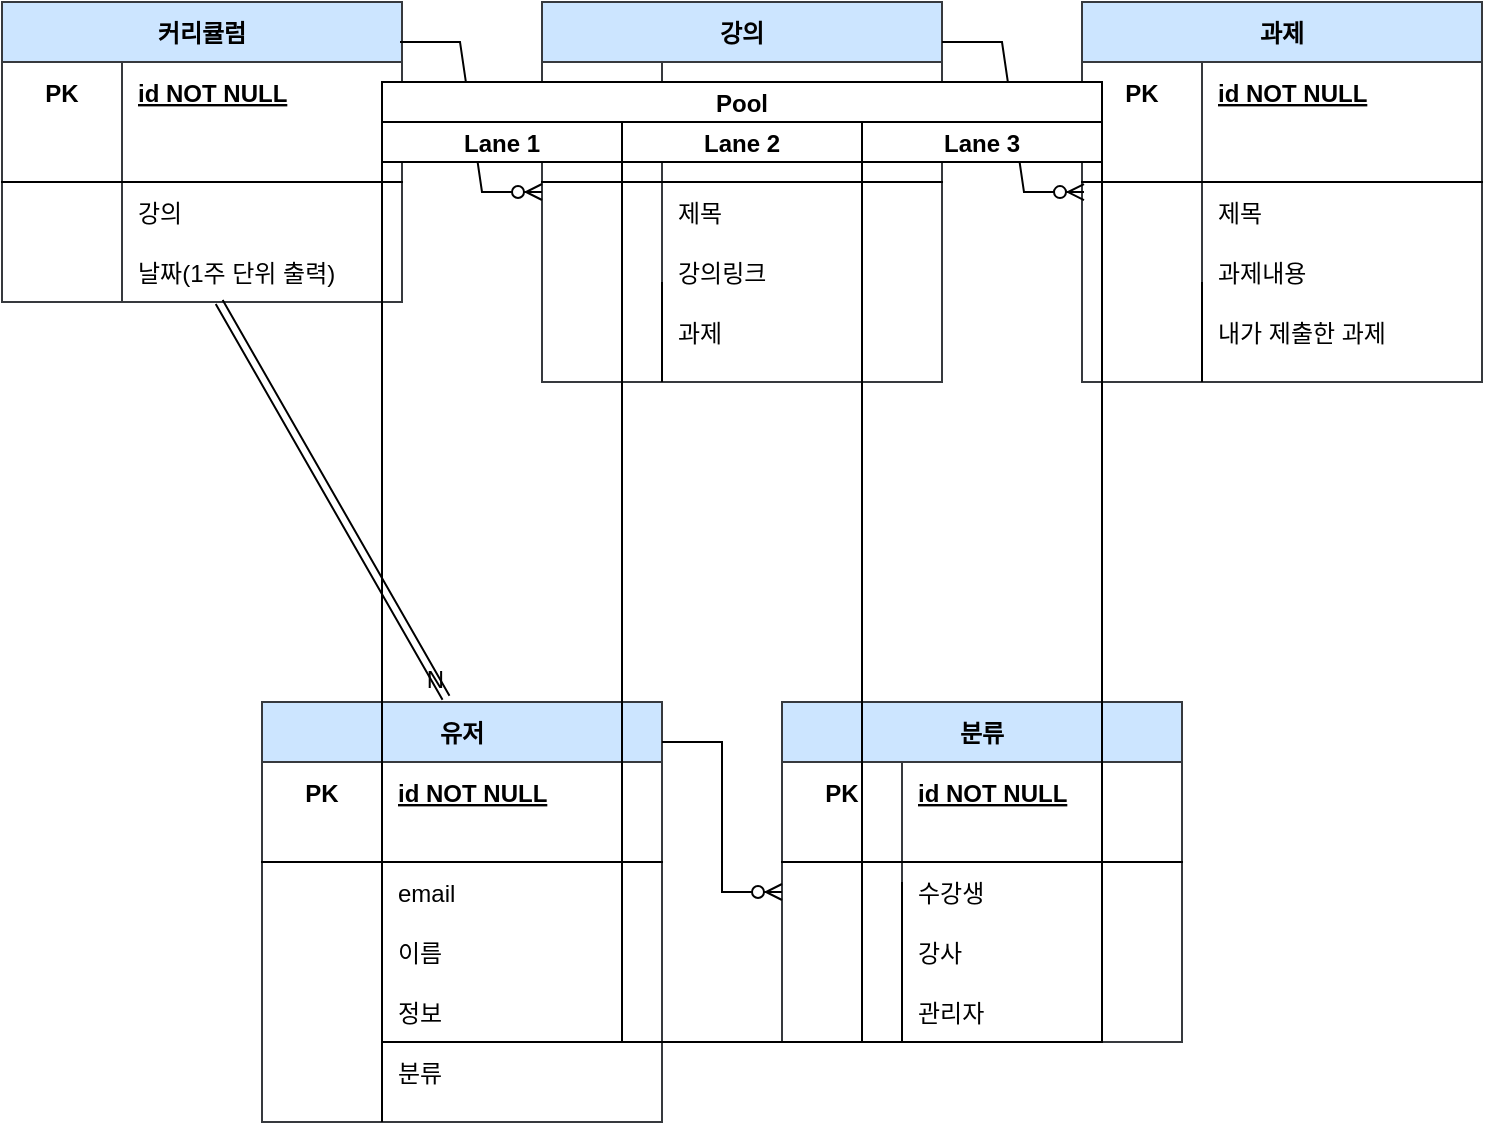 <mxfile version="20.2.6" type="device"><diagram id="R2lEEEUBdFMjLlhIrx00" name="Page-1"><mxGraphModel dx="1422" dy="1862" grid="1" gridSize="10" guides="1" tooltips="1" connect="1" arrows="1" fold="1" page="1" pageScale="1" pageWidth="850" pageHeight="1100" math="0" shadow="0" extFonts="Permanent Marker^https://fonts.googleapis.com/css?family=Permanent+Marker"><root><mxCell id="0"/><mxCell id="1" parent="0"/><mxCell id="VFzXmLMGfIreEbNIPnT_-54" value="커리큘럼" style="shape=table;startSize=30;container=1;collapsible=1;childLayout=tableLayout;fixedRows=1;rowLines=0;fontStyle=1;align=center;resizeLast=1;fillColor=#cce5ff;strokeColor=#36393d;" vertex="1" parent="1"><mxGeometry x="50" y="-850" width="200" height="150" as="geometry"/></mxCell><mxCell id="VFzXmLMGfIreEbNIPnT_-55" value="" style="shape=tableRow;horizontal=0;startSize=0;swimlaneHead=0;swimlaneBody=0;fillColor=none;collapsible=0;dropTarget=0;points=[[0,0.5],[1,0.5]];portConstraint=eastwest;top=0;left=0;right=0;bottom=0;" vertex="1" parent="VFzXmLMGfIreEbNIPnT_-54"><mxGeometry y="30" width="200" height="30" as="geometry"/></mxCell><mxCell id="VFzXmLMGfIreEbNIPnT_-56" value="PK" style="shape=partialRectangle;connectable=0;fillColor=none;top=0;left=0;bottom=0;right=0;fontStyle=1;overflow=hidden;" vertex="1" parent="VFzXmLMGfIreEbNIPnT_-55"><mxGeometry width="60" height="30" as="geometry"><mxRectangle width="60" height="30" as="alternateBounds"/></mxGeometry></mxCell><mxCell id="VFzXmLMGfIreEbNIPnT_-57" value="id NOT NULL" style="shape=partialRectangle;connectable=0;fillColor=none;top=0;left=0;bottom=0;right=0;align=left;spacingLeft=6;fontStyle=5;overflow=hidden;" vertex="1" parent="VFzXmLMGfIreEbNIPnT_-55"><mxGeometry x="60" width="140" height="30" as="geometry"><mxRectangle width="140" height="30" as="alternateBounds"/></mxGeometry></mxCell><mxCell id="VFzXmLMGfIreEbNIPnT_-58" value="" style="shape=tableRow;horizontal=0;startSize=0;swimlaneHead=0;swimlaneBody=0;fillColor=none;collapsible=0;dropTarget=0;points=[[0,0.5],[1,0.5]];portConstraint=eastwest;top=0;left=0;right=0;bottom=1;" vertex="1" parent="VFzXmLMGfIreEbNIPnT_-54"><mxGeometry y="60" width="200" height="30" as="geometry"/></mxCell><mxCell id="VFzXmLMGfIreEbNIPnT_-59" value="" style="shape=partialRectangle;connectable=0;fillColor=none;top=0;left=0;bottom=0;right=0;fontStyle=1;overflow=hidden;" vertex="1" parent="VFzXmLMGfIreEbNIPnT_-58"><mxGeometry width="60" height="30" as="geometry"><mxRectangle width="60" height="30" as="alternateBounds"/></mxGeometry></mxCell><mxCell id="VFzXmLMGfIreEbNIPnT_-60" value="" style="shape=partialRectangle;connectable=0;fillColor=none;top=0;left=0;bottom=0;right=0;align=left;spacingLeft=6;fontStyle=5;overflow=hidden;" vertex="1" parent="VFzXmLMGfIreEbNIPnT_-58"><mxGeometry x="60" width="140" height="30" as="geometry"><mxRectangle width="140" height="30" as="alternateBounds"/></mxGeometry></mxCell><mxCell id="VFzXmLMGfIreEbNIPnT_-61" value="" style="shape=tableRow;horizontal=0;startSize=0;swimlaneHead=0;swimlaneBody=0;fillColor=none;collapsible=0;dropTarget=0;points=[[0,0.5],[1,0.5]];portConstraint=eastwest;top=0;left=0;right=0;bottom=0;" vertex="1" parent="VFzXmLMGfIreEbNIPnT_-54"><mxGeometry y="90" width="200" height="30" as="geometry"/></mxCell><mxCell id="VFzXmLMGfIreEbNIPnT_-62" value="" style="shape=partialRectangle;connectable=0;fillColor=none;top=0;left=0;bottom=0;right=0;editable=1;overflow=hidden;" vertex="1" parent="VFzXmLMGfIreEbNIPnT_-61"><mxGeometry width="60" height="30" as="geometry"><mxRectangle width="60" height="30" as="alternateBounds"/></mxGeometry></mxCell><mxCell id="VFzXmLMGfIreEbNIPnT_-63" value="강의" style="shape=partialRectangle;connectable=0;fillColor=none;top=0;left=0;bottom=0;right=0;align=left;spacingLeft=6;overflow=hidden;" vertex="1" parent="VFzXmLMGfIreEbNIPnT_-61"><mxGeometry x="60" width="140" height="30" as="geometry"><mxRectangle width="140" height="30" as="alternateBounds"/></mxGeometry></mxCell><mxCell id="VFzXmLMGfIreEbNIPnT_-64" value="" style="shape=tableRow;horizontal=0;startSize=0;swimlaneHead=0;swimlaneBody=0;fillColor=none;collapsible=0;dropTarget=0;points=[[0,0.5],[1,0.5]];portConstraint=eastwest;top=0;left=0;right=0;bottom=0;" vertex="1" parent="VFzXmLMGfIreEbNIPnT_-54"><mxGeometry y="120" width="200" height="30" as="geometry"/></mxCell><mxCell id="VFzXmLMGfIreEbNIPnT_-65" value="" style="shape=partialRectangle;connectable=0;fillColor=none;top=0;left=0;bottom=0;right=0;editable=1;overflow=hidden;" vertex="1" parent="VFzXmLMGfIreEbNIPnT_-64"><mxGeometry width="60" height="30" as="geometry"><mxRectangle width="60" height="30" as="alternateBounds"/></mxGeometry></mxCell><mxCell id="VFzXmLMGfIreEbNIPnT_-66" value="" style="shape=partialRectangle;connectable=0;fillColor=none;top=0;left=0;bottom=0;right=0;align=left;spacingLeft=6;overflow=hidden;" vertex="1" parent="VFzXmLMGfIreEbNIPnT_-64"><mxGeometry x="60" width="140" height="30" as="geometry"><mxRectangle width="140" height="30" as="alternateBounds"/></mxGeometry></mxCell><mxCell id="VFzXmLMGfIreEbNIPnT_-67" value="날짜(1주 단위 출력)" style="shape=partialRectangle;connectable=0;fillColor=none;top=0;left=0;bottom=0;right=0;align=left;spacingLeft=6;overflow=hidden;" vertex="1" parent="1"><mxGeometry x="110" y="-730" width="120" height="30" as="geometry"><mxRectangle width="120" height="30" as="alternateBounds"/></mxGeometry></mxCell><mxCell id="VFzXmLMGfIreEbNIPnT_-68" value="강의" style="shape=table;startSize=30;container=1;collapsible=1;childLayout=tableLayout;fixedRows=1;rowLines=0;fontStyle=1;align=center;resizeLast=1;fillColor=#cce5ff;strokeColor=#36393d;" vertex="1" parent="1"><mxGeometry x="320" y="-850" width="200" height="190" as="geometry"/></mxCell><mxCell id="VFzXmLMGfIreEbNIPnT_-69" value="" style="shape=tableRow;horizontal=0;startSize=0;swimlaneHead=0;swimlaneBody=0;fillColor=none;collapsible=0;dropTarget=0;points=[[0,0.5],[1,0.5]];portConstraint=eastwest;top=0;left=0;right=0;bottom=0;" vertex="1" parent="VFzXmLMGfIreEbNIPnT_-68"><mxGeometry y="30" width="200" height="30" as="geometry"/></mxCell><mxCell id="VFzXmLMGfIreEbNIPnT_-70" value="PK" style="shape=partialRectangle;connectable=0;fillColor=none;top=0;left=0;bottom=0;right=0;fontStyle=1;overflow=hidden;" vertex="1" parent="VFzXmLMGfIreEbNIPnT_-69"><mxGeometry width="60" height="30" as="geometry"><mxRectangle width="60" height="30" as="alternateBounds"/></mxGeometry></mxCell><mxCell id="VFzXmLMGfIreEbNIPnT_-71" value="id NOT NULL" style="shape=partialRectangle;connectable=0;fillColor=none;top=0;left=0;bottom=0;right=0;align=left;spacingLeft=6;fontStyle=5;overflow=hidden;" vertex="1" parent="VFzXmLMGfIreEbNIPnT_-69"><mxGeometry x="60" width="140" height="30" as="geometry"><mxRectangle width="140" height="30" as="alternateBounds"/></mxGeometry></mxCell><mxCell id="VFzXmLMGfIreEbNIPnT_-72" value="" style="shape=tableRow;horizontal=0;startSize=0;swimlaneHead=0;swimlaneBody=0;fillColor=none;collapsible=0;dropTarget=0;points=[[0,0.5],[1,0.5]];portConstraint=eastwest;top=0;left=0;right=0;bottom=1;" vertex="1" parent="VFzXmLMGfIreEbNIPnT_-68"><mxGeometry y="60" width="200" height="30" as="geometry"/></mxCell><mxCell id="VFzXmLMGfIreEbNIPnT_-73" value="" style="shape=partialRectangle;connectable=0;fillColor=none;top=0;left=0;bottom=0;right=0;fontStyle=1;overflow=hidden;" vertex="1" parent="VFzXmLMGfIreEbNIPnT_-72"><mxGeometry width="60" height="30" as="geometry"><mxRectangle width="60" height="30" as="alternateBounds"/></mxGeometry></mxCell><mxCell id="VFzXmLMGfIreEbNIPnT_-74" value="" style="shape=partialRectangle;connectable=0;fillColor=none;top=0;left=0;bottom=0;right=0;align=left;spacingLeft=6;fontStyle=5;overflow=hidden;" vertex="1" parent="VFzXmLMGfIreEbNIPnT_-72"><mxGeometry x="60" width="140" height="30" as="geometry"><mxRectangle width="140" height="30" as="alternateBounds"/></mxGeometry></mxCell><mxCell id="VFzXmLMGfIreEbNIPnT_-75" value="" style="shape=tableRow;horizontal=0;startSize=0;swimlaneHead=0;swimlaneBody=0;fillColor=none;collapsible=0;dropTarget=0;points=[[0,0.5],[1,0.5]];portConstraint=eastwest;top=0;left=0;right=0;bottom=0;" vertex="1" parent="VFzXmLMGfIreEbNIPnT_-68"><mxGeometry y="90" width="200" height="30" as="geometry"/></mxCell><mxCell id="VFzXmLMGfIreEbNIPnT_-76" value="" style="shape=partialRectangle;connectable=0;fillColor=none;top=0;left=0;bottom=0;right=0;editable=1;overflow=hidden;" vertex="1" parent="VFzXmLMGfIreEbNIPnT_-75"><mxGeometry width="60" height="30" as="geometry"><mxRectangle width="60" height="30" as="alternateBounds"/></mxGeometry></mxCell><mxCell id="VFzXmLMGfIreEbNIPnT_-77" value="제목" style="shape=partialRectangle;connectable=0;fillColor=none;top=0;left=0;bottom=0;right=0;align=left;spacingLeft=6;overflow=hidden;" vertex="1" parent="VFzXmLMGfIreEbNIPnT_-75"><mxGeometry x="60" width="140" height="30" as="geometry"><mxRectangle width="140" height="30" as="alternateBounds"/></mxGeometry></mxCell><mxCell id="VFzXmLMGfIreEbNIPnT_-78" value="" style="shape=tableRow;horizontal=0;startSize=0;swimlaneHead=0;swimlaneBody=0;fillColor=none;collapsible=0;dropTarget=0;points=[[0,0.5],[1,0.5]];portConstraint=eastwest;top=0;left=0;right=0;bottom=0;" vertex="1" parent="VFzXmLMGfIreEbNIPnT_-68"><mxGeometry y="120" width="200" height="30" as="geometry"/></mxCell><mxCell id="VFzXmLMGfIreEbNIPnT_-79" value="" style="shape=partialRectangle;connectable=0;fillColor=none;top=0;left=0;bottom=0;right=0;editable=1;overflow=hidden;" vertex="1" parent="VFzXmLMGfIreEbNIPnT_-78"><mxGeometry width="60" height="30" as="geometry"><mxRectangle width="60" height="30" as="alternateBounds"/></mxGeometry></mxCell><mxCell id="VFzXmLMGfIreEbNIPnT_-80" value="강의링크" style="shape=partialRectangle;connectable=0;fillColor=none;top=0;left=0;bottom=0;right=0;align=left;spacingLeft=6;overflow=hidden;" vertex="1" parent="VFzXmLMGfIreEbNIPnT_-78"><mxGeometry x="60" width="140" height="30" as="geometry"><mxRectangle width="140" height="30" as="alternateBounds"/></mxGeometry></mxCell><mxCell id="VFzXmLMGfIreEbNIPnT_-95" value="과제" style="shape=partialRectangle;connectable=0;fillColor=none;top=0;left=0;bottom=0;right=0;align=left;spacingLeft=6;overflow=hidden;" vertex="1" parent="1"><mxGeometry x="380" y="-700" width="140" height="30" as="geometry"><mxRectangle width="140" height="30" as="alternateBounds"/></mxGeometry></mxCell><mxCell id="VFzXmLMGfIreEbNIPnT_-96" value="" style="endArrow=none;html=1;rounded=0;" edge="1" parent="1"><mxGeometry relative="1" as="geometry"><mxPoint x="380" y="-660" as="sourcePoint"/><mxPoint x="380" y="-710" as="targetPoint"/><Array as="points"><mxPoint x="380" y="-680"/></Array></mxGeometry></mxCell><mxCell id="VFzXmLMGfIreEbNIPnT_-114" value="과제" style="shape=table;startSize=30;container=1;collapsible=1;childLayout=tableLayout;fixedRows=1;rowLines=0;fontStyle=1;align=center;resizeLast=1;fillColor=#cce5ff;strokeColor=#36393d;" vertex="1" parent="1"><mxGeometry x="590" y="-850" width="200" height="190" as="geometry"/></mxCell><mxCell id="VFzXmLMGfIreEbNIPnT_-115" value="" style="shape=tableRow;horizontal=0;startSize=0;swimlaneHead=0;swimlaneBody=0;fillColor=none;collapsible=0;dropTarget=0;points=[[0,0.5],[1,0.5]];portConstraint=eastwest;top=0;left=0;right=0;bottom=0;" vertex="1" parent="VFzXmLMGfIreEbNIPnT_-114"><mxGeometry y="30" width="200" height="30" as="geometry"/></mxCell><mxCell id="VFzXmLMGfIreEbNIPnT_-116" value="PK" style="shape=partialRectangle;connectable=0;fillColor=none;top=0;left=0;bottom=0;right=0;fontStyle=1;overflow=hidden;" vertex="1" parent="VFzXmLMGfIreEbNIPnT_-115"><mxGeometry width="60" height="30" as="geometry"><mxRectangle width="60" height="30" as="alternateBounds"/></mxGeometry></mxCell><mxCell id="VFzXmLMGfIreEbNIPnT_-117" value="id NOT NULL" style="shape=partialRectangle;connectable=0;fillColor=none;top=0;left=0;bottom=0;right=0;align=left;spacingLeft=6;fontStyle=5;overflow=hidden;" vertex="1" parent="VFzXmLMGfIreEbNIPnT_-115"><mxGeometry x="60" width="140" height="30" as="geometry"><mxRectangle width="140" height="30" as="alternateBounds"/></mxGeometry></mxCell><mxCell id="VFzXmLMGfIreEbNIPnT_-118" value="" style="shape=tableRow;horizontal=0;startSize=0;swimlaneHead=0;swimlaneBody=0;fillColor=none;collapsible=0;dropTarget=0;points=[[0,0.5],[1,0.5]];portConstraint=eastwest;top=0;left=0;right=0;bottom=1;" vertex="1" parent="VFzXmLMGfIreEbNIPnT_-114"><mxGeometry y="60" width="200" height="30" as="geometry"/></mxCell><mxCell id="VFzXmLMGfIreEbNIPnT_-119" value="" style="shape=partialRectangle;connectable=0;fillColor=none;top=0;left=0;bottom=0;right=0;fontStyle=1;overflow=hidden;" vertex="1" parent="VFzXmLMGfIreEbNIPnT_-118"><mxGeometry width="60" height="30" as="geometry"><mxRectangle width="60" height="30" as="alternateBounds"/></mxGeometry></mxCell><mxCell id="VFzXmLMGfIreEbNIPnT_-120" value="" style="shape=partialRectangle;connectable=0;fillColor=none;top=0;left=0;bottom=0;right=0;align=left;spacingLeft=6;fontStyle=5;overflow=hidden;" vertex="1" parent="VFzXmLMGfIreEbNIPnT_-118"><mxGeometry x="60" width="140" height="30" as="geometry"><mxRectangle width="140" height="30" as="alternateBounds"/></mxGeometry></mxCell><mxCell id="VFzXmLMGfIreEbNIPnT_-121" value="" style="shape=tableRow;horizontal=0;startSize=0;swimlaneHead=0;swimlaneBody=0;fillColor=none;collapsible=0;dropTarget=0;points=[[0,0.5],[1,0.5]];portConstraint=eastwest;top=0;left=0;right=0;bottom=0;" vertex="1" parent="VFzXmLMGfIreEbNIPnT_-114"><mxGeometry y="90" width="200" height="30" as="geometry"/></mxCell><mxCell id="VFzXmLMGfIreEbNIPnT_-122" value="" style="shape=partialRectangle;connectable=0;fillColor=none;top=0;left=0;bottom=0;right=0;editable=1;overflow=hidden;" vertex="1" parent="VFzXmLMGfIreEbNIPnT_-121"><mxGeometry width="60" height="30" as="geometry"><mxRectangle width="60" height="30" as="alternateBounds"/></mxGeometry></mxCell><mxCell id="VFzXmLMGfIreEbNIPnT_-123" value="제목" style="shape=partialRectangle;connectable=0;fillColor=none;top=0;left=0;bottom=0;right=0;align=left;spacingLeft=6;overflow=hidden;" vertex="1" parent="VFzXmLMGfIreEbNIPnT_-121"><mxGeometry x="60" width="140" height="30" as="geometry"><mxRectangle width="140" height="30" as="alternateBounds"/></mxGeometry></mxCell><mxCell id="VFzXmLMGfIreEbNIPnT_-124" value="" style="shape=tableRow;horizontal=0;startSize=0;swimlaneHead=0;swimlaneBody=0;fillColor=none;collapsible=0;dropTarget=0;points=[[0,0.5],[1,0.5]];portConstraint=eastwest;top=0;left=0;right=0;bottom=0;" vertex="1" parent="VFzXmLMGfIreEbNIPnT_-114"><mxGeometry y="120" width="200" height="30" as="geometry"/></mxCell><mxCell id="VFzXmLMGfIreEbNIPnT_-125" value="" style="shape=partialRectangle;connectable=0;fillColor=none;top=0;left=0;bottom=0;right=0;editable=1;overflow=hidden;" vertex="1" parent="VFzXmLMGfIreEbNIPnT_-124"><mxGeometry width="60" height="30" as="geometry"><mxRectangle width="60" height="30" as="alternateBounds"/></mxGeometry></mxCell><mxCell id="VFzXmLMGfIreEbNIPnT_-126" value="과제내용" style="shape=partialRectangle;connectable=0;fillColor=none;top=0;left=0;bottom=0;right=0;align=left;spacingLeft=6;overflow=hidden;" vertex="1" parent="VFzXmLMGfIreEbNIPnT_-124"><mxGeometry x="60" width="140" height="30" as="geometry"><mxRectangle width="140" height="30" as="alternateBounds"/></mxGeometry></mxCell><mxCell id="VFzXmLMGfIreEbNIPnT_-127" value="" style="endArrow=none;html=1;rounded=0;" edge="1" parent="1"><mxGeometry relative="1" as="geometry"><mxPoint x="650" y="-660" as="sourcePoint"/><mxPoint x="650" y="-710" as="targetPoint"/><Array as="points"><mxPoint x="650" y="-680"/></Array></mxGeometry></mxCell><mxCell id="VFzXmLMGfIreEbNIPnT_-129" value="내가 제출한 과제" style="shape=partialRectangle;connectable=0;fillColor=none;top=0;left=0;bottom=0;right=0;align=left;spacingLeft=6;overflow=hidden;" vertex="1" parent="1"><mxGeometry x="650" y="-700" width="140" height="30" as="geometry"><mxRectangle width="140" height="30" as="alternateBounds"/></mxGeometry></mxCell><mxCell id="VFzXmLMGfIreEbNIPnT_-131" value="유저" style="shape=table;startSize=30;container=1;collapsible=1;childLayout=tableLayout;fixedRows=1;rowLines=0;fontStyle=1;align=center;resizeLast=1;fillColor=#cce5ff;strokeColor=#36393d;" vertex="1" parent="1"><mxGeometry x="180" y="-500" width="200" height="210" as="geometry"/></mxCell><mxCell id="VFzXmLMGfIreEbNIPnT_-132" value="" style="shape=tableRow;horizontal=0;startSize=0;swimlaneHead=0;swimlaneBody=0;fillColor=none;collapsible=0;dropTarget=0;points=[[0,0.5],[1,0.5]];portConstraint=eastwest;top=0;left=0;right=0;bottom=0;" vertex="1" parent="VFzXmLMGfIreEbNIPnT_-131"><mxGeometry y="30" width="200" height="30" as="geometry"/></mxCell><mxCell id="VFzXmLMGfIreEbNIPnT_-133" value="PK" style="shape=partialRectangle;connectable=0;fillColor=none;top=0;left=0;bottom=0;right=0;fontStyle=1;overflow=hidden;" vertex="1" parent="VFzXmLMGfIreEbNIPnT_-132"><mxGeometry width="60" height="30" as="geometry"><mxRectangle width="60" height="30" as="alternateBounds"/></mxGeometry></mxCell><mxCell id="VFzXmLMGfIreEbNIPnT_-134" value="id NOT NULL" style="shape=partialRectangle;connectable=0;fillColor=none;top=0;left=0;bottom=0;right=0;align=left;spacingLeft=6;fontStyle=5;overflow=hidden;" vertex="1" parent="VFzXmLMGfIreEbNIPnT_-132"><mxGeometry x="60" width="140" height="30" as="geometry"><mxRectangle width="140" height="30" as="alternateBounds"/></mxGeometry></mxCell><mxCell id="VFzXmLMGfIreEbNIPnT_-135" value="" style="shape=tableRow;horizontal=0;startSize=0;swimlaneHead=0;swimlaneBody=0;fillColor=none;collapsible=0;dropTarget=0;points=[[0,0.5],[1,0.5]];portConstraint=eastwest;top=0;left=0;right=0;bottom=1;" vertex="1" parent="VFzXmLMGfIreEbNIPnT_-131"><mxGeometry y="60" width="200" height="20" as="geometry"/></mxCell><mxCell id="VFzXmLMGfIreEbNIPnT_-136" value="" style="shape=partialRectangle;connectable=0;fillColor=none;top=0;left=0;bottom=0;right=0;fontStyle=1;overflow=hidden;" vertex="1" parent="VFzXmLMGfIreEbNIPnT_-135"><mxGeometry width="60" height="20" as="geometry"><mxRectangle width="60" height="20" as="alternateBounds"/></mxGeometry></mxCell><mxCell id="VFzXmLMGfIreEbNIPnT_-137" value="" style="shape=partialRectangle;connectable=0;fillColor=none;top=0;left=0;bottom=0;right=0;align=left;spacingLeft=6;fontStyle=5;overflow=hidden;" vertex="1" parent="VFzXmLMGfIreEbNIPnT_-135"><mxGeometry x="60" width="140" height="20" as="geometry"><mxRectangle width="140" height="20" as="alternateBounds"/></mxGeometry></mxCell><mxCell id="VFzXmLMGfIreEbNIPnT_-138" value="" style="shape=tableRow;horizontal=0;startSize=0;swimlaneHead=0;swimlaneBody=0;fillColor=none;collapsible=0;dropTarget=0;points=[[0,0.5],[1,0.5]];portConstraint=eastwest;top=0;left=0;right=0;bottom=0;" vertex="1" parent="VFzXmLMGfIreEbNIPnT_-131"><mxGeometry y="80" width="200" height="30" as="geometry"/></mxCell><mxCell id="VFzXmLMGfIreEbNIPnT_-139" value="" style="shape=partialRectangle;connectable=0;fillColor=none;top=0;left=0;bottom=0;right=0;editable=1;overflow=hidden;" vertex="1" parent="VFzXmLMGfIreEbNIPnT_-138"><mxGeometry width="60" height="30" as="geometry"><mxRectangle width="60" height="30" as="alternateBounds"/></mxGeometry></mxCell><mxCell id="VFzXmLMGfIreEbNIPnT_-140" value="email" style="shape=partialRectangle;connectable=0;fillColor=none;top=0;left=0;bottom=0;right=0;align=left;spacingLeft=6;overflow=hidden;" vertex="1" parent="VFzXmLMGfIreEbNIPnT_-138"><mxGeometry x="60" width="140" height="30" as="geometry"><mxRectangle width="140" height="30" as="alternateBounds"/></mxGeometry></mxCell><mxCell id="VFzXmLMGfIreEbNIPnT_-141" value="" style="shape=tableRow;horizontal=0;startSize=0;swimlaneHead=0;swimlaneBody=0;fillColor=none;collapsible=0;dropTarget=0;points=[[0,0.5],[1,0.5]];portConstraint=eastwest;top=0;left=0;right=0;bottom=0;" vertex="1" parent="VFzXmLMGfIreEbNIPnT_-131"><mxGeometry y="110" width="200" height="30" as="geometry"/></mxCell><mxCell id="VFzXmLMGfIreEbNIPnT_-142" value="" style="shape=partialRectangle;connectable=0;fillColor=none;top=0;left=0;bottom=0;right=0;editable=1;overflow=hidden;" vertex="1" parent="VFzXmLMGfIreEbNIPnT_-141"><mxGeometry width="60" height="30" as="geometry"><mxRectangle width="60" height="30" as="alternateBounds"/></mxGeometry></mxCell><mxCell id="VFzXmLMGfIreEbNIPnT_-143" value="이름" style="shape=partialRectangle;connectable=0;fillColor=none;top=0;left=0;bottom=0;right=0;align=left;spacingLeft=6;overflow=hidden;" vertex="1" parent="VFzXmLMGfIreEbNIPnT_-141"><mxGeometry x="60" width="140" height="30" as="geometry"><mxRectangle width="140" height="30" as="alternateBounds"/></mxGeometry></mxCell><mxCell id="VFzXmLMGfIreEbNIPnT_-144" value="" style="shape=tableRow;horizontal=0;startSize=0;swimlaneHead=0;swimlaneBody=0;fillColor=none;collapsible=0;dropTarget=0;points=[[0,0.5],[1,0.5]];portConstraint=eastwest;top=0;left=0;right=0;bottom=0;" vertex="1" parent="1"><mxGeometry x="170" y="-360" width="200" height="30" as="geometry"/></mxCell><mxCell id="VFzXmLMGfIreEbNIPnT_-145" value="" style="shape=partialRectangle;connectable=0;fillColor=none;top=0;left=0;bottom=0;right=0;editable=1;overflow=hidden;" vertex="1" parent="VFzXmLMGfIreEbNIPnT_-144"><mxGeometry width="60" height="30" as="geometry"><mxRectangle width="60" height="30" as="alternateBounds"/></mxGeometry></mxCell><mxCell id="VFzXmLMGfIreEbNIPnT_-146" value="정보" style="shape=partialRectangle;connectable=0;fillColor=none;top=0;left=0;bottom=0;right=0;align=left;spacingLeft=6;overflow=hidden;" vertex="1" parent="VFzXmLMGfIreEbNIPnT_-144"><mxGeometry x="70" width="140" height="30" as="geometry"><mxRectangle width="140" height="30" as="alternateBounds"/></mxGeometry></mxCell><mxCell id="VFzXmLMGfIreEbNIPnT_-147" value="" style="endArrow=none;html=1;rounded=0;" edge="1" parent="1"><mxGeometry relative="1" as="geometry"><mxPoint x="240" y="-290" as="sourcePoint"/><mxPoint x="240" y="-370" as="targetPoint"/><Array as="points"><mxPoint x="240" y="-340"/></Array></mxGeometry></mxCell><mxCell id="VFzXmLMGfIreEbNIPnT_-148" value="분류" style="shape=partialRectangle;connectable=0;fillColor=none;top=0;left=0;bottom=0;right=0;align=left;spacingLeft=6;overflow=hidden;" vertex="1" parent="1"><mxGeometry x="240" y="-330" width="140" height="30" as="geometry"><mxRectangle width="140" height="30" as="alternateBounds"/></mxGeometry></mxCell><mxCell id="VFzXmLMGfIreEbNIPnT_-149" value="분류" style="shape=table;startSize=30;container=1;collapsible=1;childLayout=tableLayout;fixedRows=1;rowLines=0;fontStyle=1;align=center;resizeLast=1;fillColor=#cce5ff;strokeColor=#36393d;" vertex="1" parent="1"><mxGeometry x="440" y="-500" width="200" height="170" as="geometry"/></mxCell><mxCell id="VFzXmLMGfIreEbNIPnT_-150" value="" style="shape=tableRow;horizontal=0;startSize=0;swimlaneHead=0;swimlaneBody=0;fillColor=none;collapsible=0;dropTarget=0;points=[[0,0.5],[1,0.5]];portConstraint=eastwest;top=0;left=0;right=0;bottom=0;" vertex="1" parent="VFzXmLMGfIreEbNIPnT_-149"><mxGeometry y="30" width="200" height="30" as="geometry"/></mxCell><mxCell id="VFzXmLMGfIreEbNIPnT_-151" value="PK" style="shape=partialRectangle;connectable=0;fillColor=none;top=0;left=0;bottom=0;right=0;fontStyle=1;overflow=hidden;" vertex="1" parent="VFzXmLMGfIreEbNIPnT_-150"><mxGeometry width="60" height="30" as="geometry"><mxRectangle width="60" height="30" as="alternateBounds"/></mxGeometry></mxCell><mxCell id="VFzXmLMGfIreEbNIPnT_-152" value="id NOT NULL" style="shape=partialRectangle;connectable=0;fillColor=none;top=0;left=0;bottom=0;right=0;align=left;spacingLeft=6;fontStyle=5;overflow=hidden;" vertex="1" parent="VFzXmLMGfIreEbNIPnT_-150"><mxGeometry x="60" width="140" height="30" as="geometry"><mxRectangle width="140" height="30" as="alternateBounds"/></mxGeometry></mxCell><mxCell id="VFzXmLMGfIreEbNIPnT_-153" value="" style="shape=tableRow;horizontal=0;startSize=0;swimlaneHead=0;swimlaneBody=0;fillColor=none;collapsible=0;dropTarget=0;points=[[0,0.5],[1,0.5]];portConstraint=eastwest;top=0;left=0;right=0;bottom=1;" vertex="1" parent="VFzXmLMGfIreEbNIPnT_-149"><mxGeometry y="60" width="200" height="20" as="geometry"/></mxCell><mxCell id="VFzXmLMGfIreEbNIPnT_-154" value="" style="shape=partialRectangle;connectable=0;fillColor=none;top=0;left=0;bottom=0;right=0;fontStyle=1;overflow=hidden;" vertex="1" parent="VFzXmLMGfIreEbNIPnT_-153"><mxGeometry width="60" height="20" as="geometry"><mxRectangle width="60" height="20" as="alternateBounds"/></mxGeometry></mxCell><mxCell id="VFzXmLMGfIreEbNIPnT_-155" value="" style="shape=partialRectangle;connectable=0;fillColor=none;top=0;left=0;bottom=0;right=0;align=left;spacingLeft=6;fontStyle=5;overflow=hidden;" vertex="1" parent="VFzXmLMGfIreEbNIPnT_-153"><mxGeometry x="60" width="140" height="20" as="geometry"><mxRectangle width="140" height="20" as="alternateBounds"/></mxGeometry></mxCell><mxCell id="VFzXmLMGfIreEbNIPnT_-156" value="" style="shape=tableRow;horizontal=0;startSize=0;swimlaneHead=0;swimlaneBody=0;fillColor=none;collapsible=0;dropTarget=0;points=[[0,0.5],[1,0.5]];portConstraint=eastwest;top=0;left=0;right=0;bottom=0;" vertex="1" parent="VFzXmLMGfIreEbNIPnT_-149"><mxGeometry y="80" width="200" height="30" as="geometry"/></mxCell><mxCell id="VFzXmLMGfIreEbNIPnT_-157" value="" style="shape=partialRectangle;connectable=0;fillColor=none;top=0;left=0;bottom=0;right=0;editable=1;overflow=hidden;" vertex="1" parent="VFzXmLMGfIreEbNIPnT_-156"><mxGeometry width="60" height="30" as="geometry"><mxRectangle width="60" height="30" as="alternateBounds"/></mxGeometry></mxCell><mxCell id="VFzXmLMGfIreEbNIPnT_-158" value="수강생" style="shape=partialRectangle;connectable=0;fillColor=none;top=0;left=0;bottom=0;right=0;align=left;spacingLeft=6;overflow=hidden;" vertex="1" parent="VFzXmLMGfIreEbNIPnT_-156"><mxGeometry x="60" width="140" height="30" as="geometry"><mxRectangle width="140" height="30" as="alternateBounds"/></mxGeometry></mxCell><mxCell id="VFzXmLMGfIreEbNIPnT_-159" value="" style="shape=tableRow;horizontal=0;startSize=0;swimlaneHead=0;swimlaneBody=0;fillColor=none;collapsible=0;dropTarget=0;points=[[0,0.5],[1,0.5]];portConstraint=eastwest;top=0;left=0;right=0;bottom=0;" vertex="1" parent="VFzXmLMGfIreEbNIPnT_-149"><mxGeometry y="110" width="200" height="30" as="geometry"/></mxCell><mxCell id="VFzXmLMGfIreEbNIPnT_-160" value="" style="shape=partialRectangle;connectable=0;fillColor=none;top=0;left=0;bottom=0;right=0;editable=1;overflow=hidden;" vertex="1" parent="VFzXmLMGfIreEbNIPnT_-159"><mxGeometry width="60" height="30" as="geometry"><mxRectangle width="60" height="30" as="alternateBounds"/></mxGeometry></mxCell><mxCell id="VFzXmLMGfIreEbNIPnT_-161" value="강사" style="shape=partialRectangle;connectable=0;fillColor=none;top=0;left=0;bottom=0;right=0;align=left;spacingLeft=6;overflow=hidden;" vertex="1" parent="VFzXmLMGfIreEbNIPnT_-159"><mxGeometry x="60" width="140" height="30" as="geometry"><mxRectangle width="140" height="30" as="alternateBounds"/></mxGeometry></mxCell><mxCell id="VFzXmLMGfIreEbNIPnT_-163" value="" style="shape=tableRow;horizontal=0;startSize=0;swimlaneHead=0;swimlaneBody=0;fillColor=none;collapsible=0;dropTarget=0;points=[[0,0.5],[1,0.5]];portConstraint=eastwest;top=0;left=0;right=0;bottom=0;" vertex="1" parent="1"><mxGeometry x="440" y="-360" width="200" height="30" as="geometry"/></mxCell><mxCell id="VFzXmLMGfIreEbNIPnT_-165" value="관리자" style="shape=partialRectangle;connectable=0;fillColor=none;top=0;left=0;bottom=0;right=0;align=left;spacingLeft=6;overflow=hidden;" vertex="1" parent="1"><mxGeometry x="500" y="-360" width="140" height="30" as="geometry"><mxRectangle width="140" height="30" as="alternateBounds"/></mxGeometry></mxCell><mxCell id="VFzXmLMGfIreEbNIPnT_-166" value="" style="endArrow=none;html=1;rounded=0;" edge="1" parent="1"><mxGeometry relative="1" as="geometry"><mxPoint x="500" y="-330" as="sourcePoint"/><mxPoint x="500" y="-410" as="targetPoint"/><Array as="points"><mxPoint x="500" y="-380"/></Array></mxGeometry></mxCell><mxCell id="VFzXmLMGfIreEbNIPnT_-169" value="" style="edgeStyle=entityRelationEdgeStyle;fontSize=12;html=1;endArrow=ERzeroToMany;endFill=1;rounded=0;exitX=1;exitY=0.095;exitDx=0;exitDy=0;exitPerimeter=0;entryX=0;entryY=0.5;entryDx=0;entryDy=0;" edge="1" parent="1" source="VFzXmLMGfIreEbNIPnT_-131" target="VFzXmLMGfIreEbNIPnT_-156"><mxGeometry width="100" height="100" relative="1" as="geometry"><mxPoint x="95" y="-362" as="sourcePoint"/><mxPoint x="100" y="-737" as="targetPoint"/></mxGeometry></mxCell><mxCell id="VFzXmLMGfIreEbNIPnT_-171" value="" style="edgeStyle=entityRelationEdgeStyle;fontSize=12;html=1;endArrow=ERzeroToMany;endFill=1;rounded=0;exitX=0.995;exitY=0.133;exitDx=0;exitDy=0;exitPerimeter=0;" edge="1" parent="1" source="VFzXmLMGfIreEbNIPnT_-54" target="VFzXmLMGfIreEbNIPnT_-68"><mxGeometry width="100" height="100" relative="1" as="geometry"><mxPoint x="730" y="-388.02" as="sourcePoint"/><mxPoint x="793" y="-390" as="targetPoint"/></mxGeometry></mxCell><mxCell id="VFzXmLMGfIreEbNIPnT_-173" value="" style="edgeStyle=entityRelationEdgeStyle;fontSize=12;html=1;endArrow=ERzeroToMany;endFill=1;rounded=0;exitX=0.995;exitY=0.133;exitDx=0;exitDy=0;exitPerimeter=0;" edge="1" parent="1"><mxGeometry width="100" height="100" relative="1" as="geometry"><mxPoint x="520" y="-830" as="sourcePoint"/><mxPoint x="591" y="-754.95" as="targetPoint"/></mxGeometry></mxCell><mxCell id="VFzXmLMGfIreEbNIPnT_-182" value="" style="shape=link;html=1;rounded=0;entryX=0.46;entryY=-0.01;entryDx=0;entryDy=0;entryPerimeter=0;" edge="1" parent="1" source="VFzXmLMGfIreEbNIPnT_-64" target="VFzXmLMGfIreEbNIPnT_-131"><mxGeometry relative="1" as="geometry"><mxPoint x="340" y="-570" as="sourcePoint"/><mxPoint x="500" y="-570" as="targetPoint"/></mxGeometry></mxCell><mxCell id="VFzXmLMGfIreEbNIPnT_-183" value="N" style="resizable=0;html=1;align=right;verticalAlign=bottom;" connectable="0" vertex="1" parent="VFzXmLMGfIreEbNIPnT_-182"><mxGeometry x="1" relative="1" as="geometry"/></mxCell><mxCell id="VFzXmLMGfIreEbNIPnT_-184" value="Pool" style="swimlane;childLayout=stackLayout;resizeParent=1;resizeParentMax=0;startSize=20;" vertex="1" parent="1"><mxGeometry x="240" y="-810" width="360" height="480" as="geometry"/></mxCell><mxCell id="VFzXmLMGfIreEbNIPnT_-185" value="Lane 1" style="swimlane;startSize=20;" vertex="1" parent="VFzXmLMGfIreEbNIPnT_-184"><mxGeometry y="20" width="120" height="460" as="geometry"/></mxCell><mxCell id="VFzXmLMGfIreEbNIPnT_-186" value="Lane 2" style="swimlane;startSize=20;" vertex="1" parent="VFzXmLMGfIreEbNIPnT_-184"><mxGeometry x="120" y="20" width="120" height="460" as="geometry"/></mxCell><mxCell id="VFzXmLMGfIreEbNIPnT_-187" value="Lane 3" style="swimlane;startSize=20;" vertex="1" parent="VFzXmLMGfIreEbNIPnT_-184"><mxGeometry x="240" y="20" width="120" height="460" as="geometry"/></mxCell></root></mxGraphModel></diagram></mxfile>